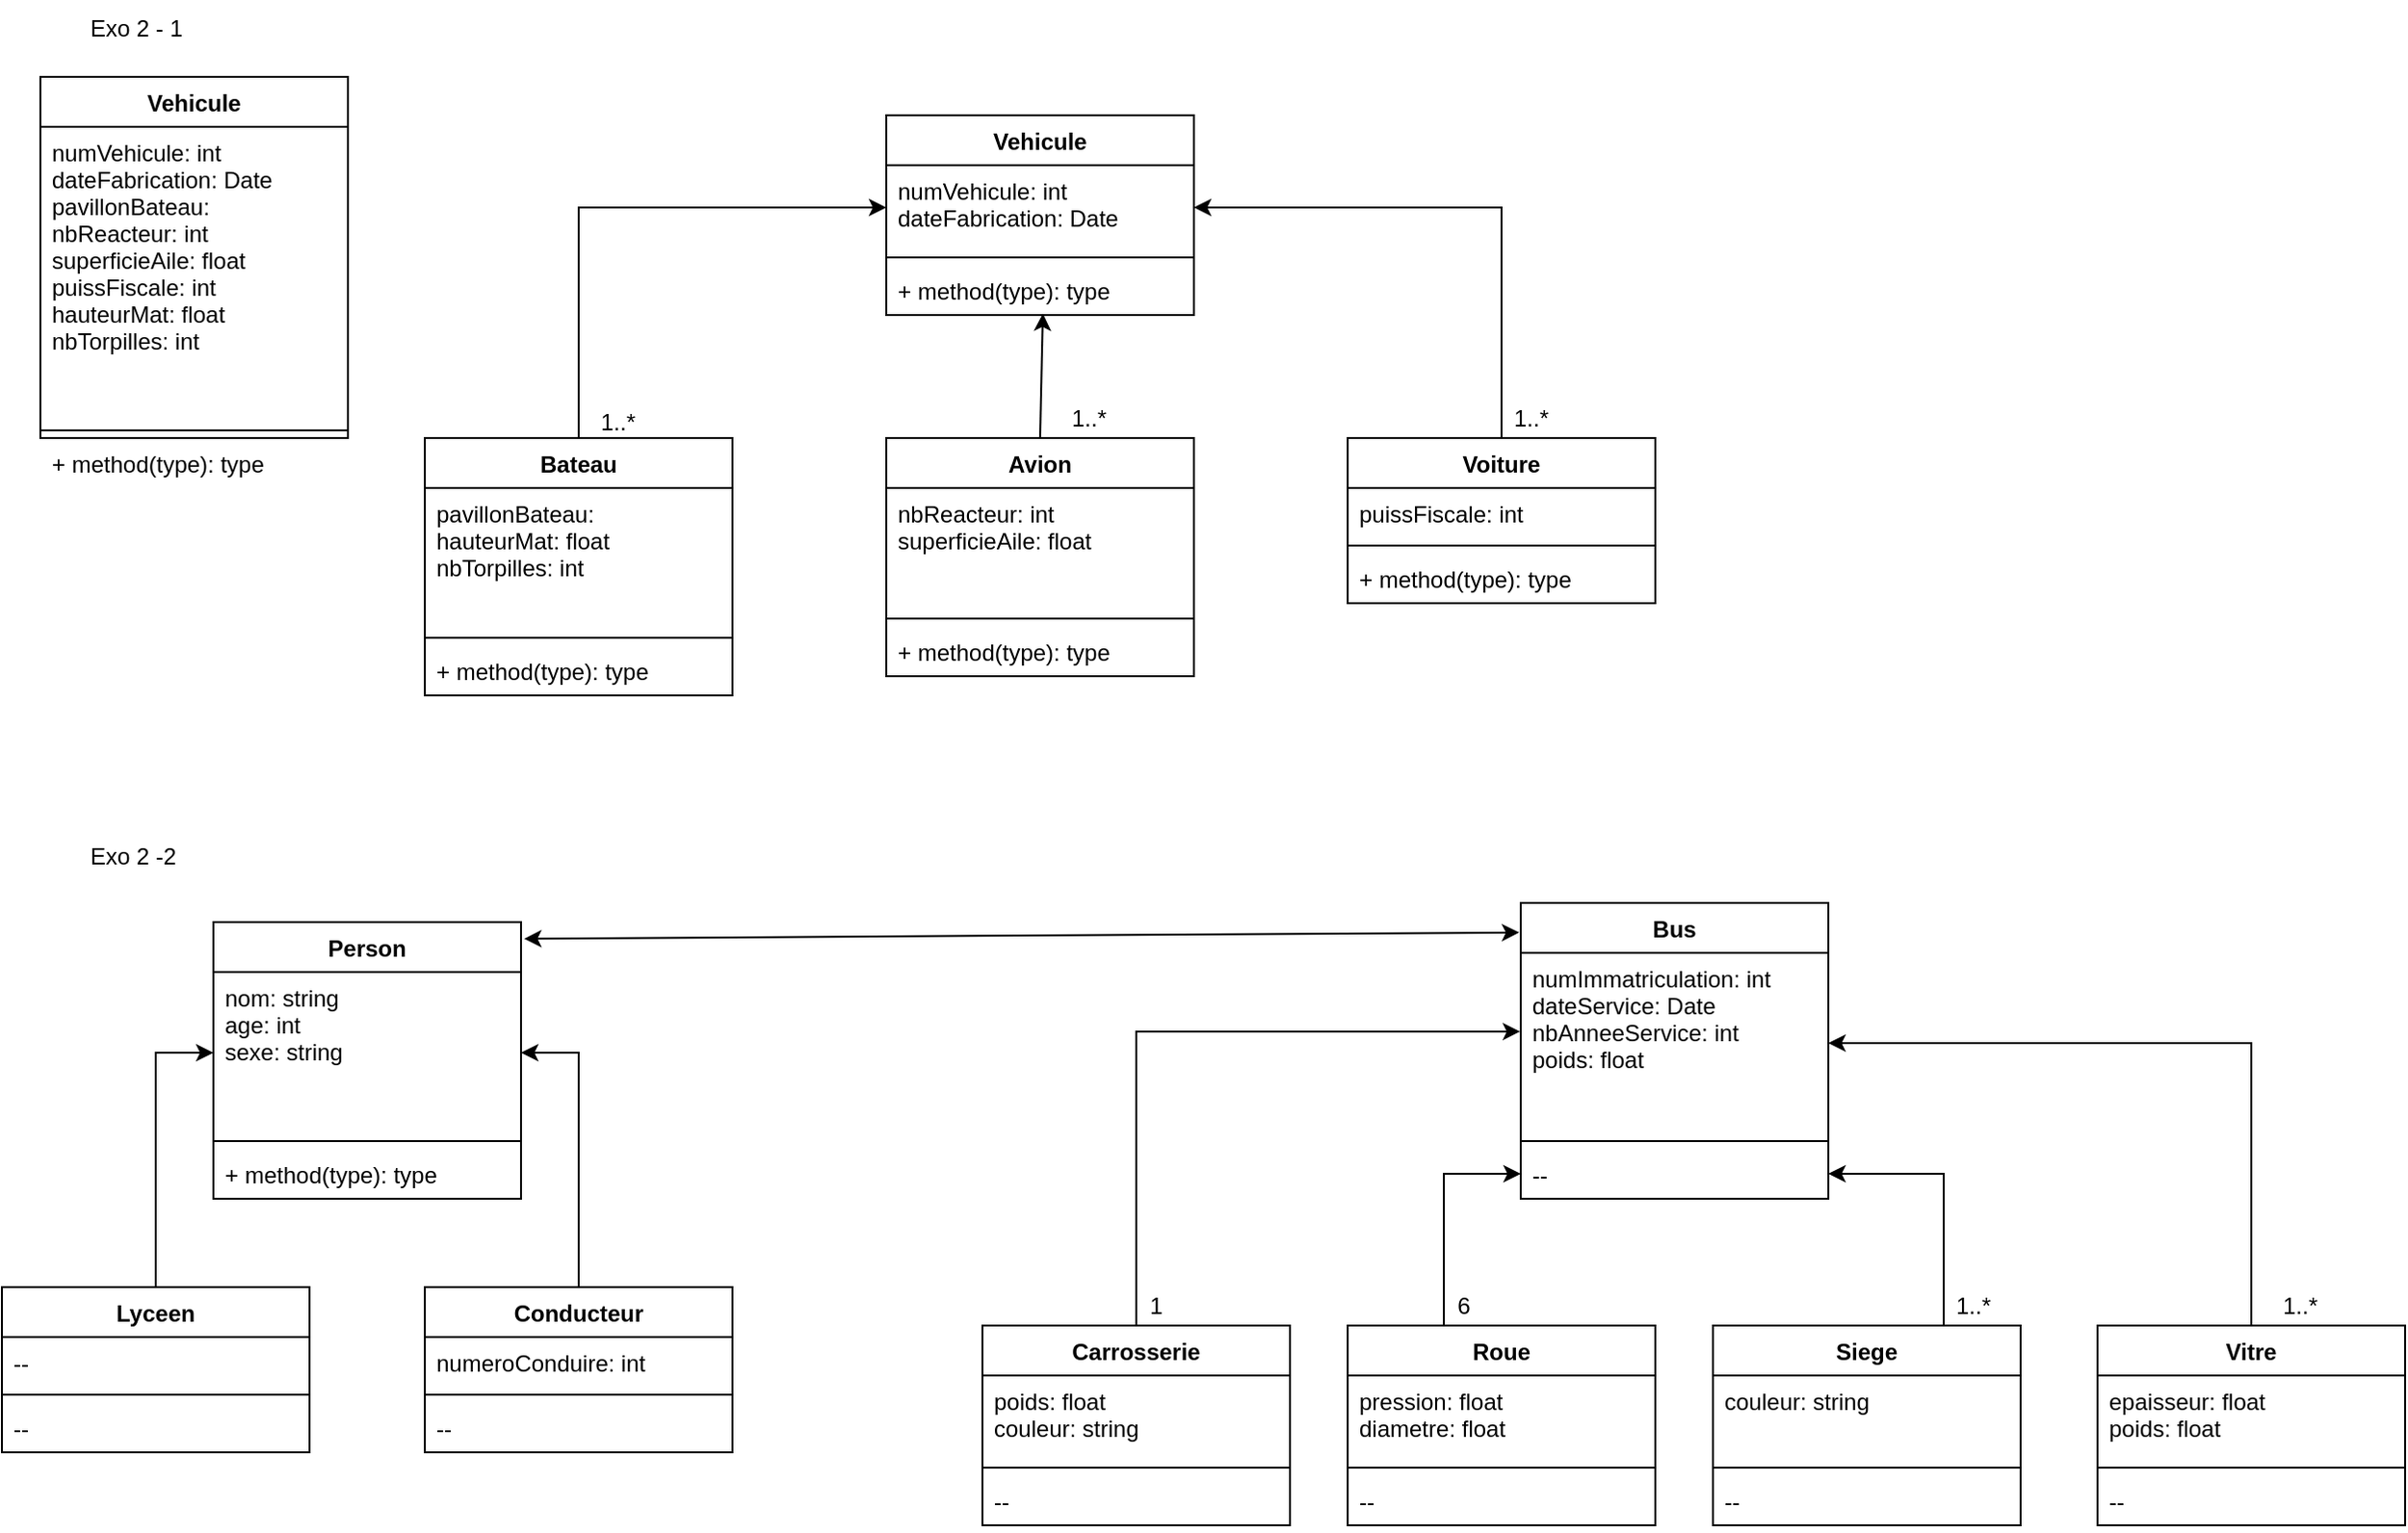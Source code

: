 <mxfile version="17.5.0" type="github">
  <diagram id="C5RBs43oDa-KdzZeNtuy" name="Page-1">
    <mxGraphModel dx="1305" dy="728" grid="1" gridSize="10" guides="1" tooltips="1" connect="1" arrows="1" fold="1" page="1" pageScale="1" pageWidth="827" pageHeight="1169" math="0" shadow="0">
      <root>
        <mxCell id="WIyWlLk6GJQsqaUBKTNV-0" />
        <mxCell id="WIyWlLk6GJQsqaUBKTNV-1" parent="WIyWlLk6GJQsqaUBKTNV-0" />
        <mxCell id="plbpPleqSkPfQmt5xCoE-272" value="Vehicule" style="swimlane;fontStyle=1;align=center;verticalAlign=top;childLayout=stackLayout;horizontal=1;startSize=26;horizontalStack=0;resizeParent=1;resizeParentMax=0;resizeLast=0;collapsible=1;marginBottom=0;" vertex="1" parent="WIyWlLk6GJQsqaUBKTNV-1">
          <mxGeometry x="20" y="80" width="160" height="188" as="geometry" />
        </mxCell>
        <mxCell id="plbpPleqSkPfQmt5xCoE-273" value="numVehicule: int&#xa;dateFabrication: Date&#xa;pavillonBateau:&#xa;nbReacteur: int&#xa;superficieAile: float&#xa;puissFiscale: int&#xa;hauteurMat: float&#xa;nbTorpilles: int&#xa;&#xa;" style="text;strokeColor=none;fillColor=none;align=left;verticalAlign=top;spacingLeft=4;spacingRight=4;overflow=hidden;rotatable=0;points=[[0,0.5],[1,0.5]];portConstraint=eastwest;" vertex="1" parent="plbpPleqSkPfQmt5xCoE-272">
          <mxGeometry y="26" width="160" height="154" as="geometry" />
        </mxCell>
        <mxCell id="plbpPleqSkPfQmt5xCoE-274" value="" style="line;strokeWidth=1;fillColor=none;align=left;verticalAlign=middle;spacingTop=-1;spacingLeft=3;spacingRight=3;rotatable=0;labelPosition=right;points=[];portConstraint=eastwest;" vertex="1" parent="plbpPleqSkPfQmt5xCoE-272">
          <mxGeometry y="180" width="160" height="8" as="geometry" />
        </mxCell>
        <mxCell id="plbpPleqSkPfQmt5xCoE-276" value="Vehicule" style="swimlane;fontStyle=1;align=center;verticalAlign=top;childLayout=stackLayout;horizontal=1;startSize=26;horizontalStack=0;resizeParent=1;resizeParentMax=0;resizeLast=0;collapsible=1;marginBottom=0;" vertex="1" parent="WIyWlLk6GJQsqaUBKTNV-1">
          <mxGeometry x="460" y="100" width="160" height="104" as="geometry" />
        </mxCell>
        <mxCell id="plbpPleqSkPfQmt5xCoE-277" value="numVehicule: int&#xa;dateFabrication: Date&#xa;" style="text;strokeColor=none;fillColor=none;align=left;verticalAlign=top;spacingLeft=4;spacingRight=4;overflow=hidden;rotatable=0;points=[[0,0.5],[1,0.5]];portConstraint=eastwest;" vertex="1" parent="plbpPleqSkPfQmt5xCoE-276">
          <mxGeometry y="26" width="160" height="44" as="geometry" />
        </mxCell>
        <mxCell id="plbpPleqSkPfQmt5xCoE-278" value="" style="line;strokeWidth=1;fillColor=none;align=left;verticalAlign=middle;spacingTop=-1;spacingLeft=3;spacingRight=3;rotatable=0;labelPosition=right;points=[];portConstraint=eastwest;" vertex="1" parent="plbpPleqSkPfQmt5xCoE-276">
          <mxGeometry y="70" width="160" height="8" as="geometry" />
        </mxCell>
        <mxCell id="plbpPleqSkPfQmt5xCoE-279" value="+ method(type): type" style="text;strokeColor=none;fillColor=none;align=left;verticalAlign=top;spacingLeft=4;spacingRight=4;overflow=hidden;rotatable=0;points=[[0,0.5],[1,0.5]];portConstraint=eastwest;" vertex="1" parent="plbpPleqSkPfQmt5xCoE-276">
          <mxGeometry y="78" width="160" height="26" as="geometry" />
        </mxCell>
        <mxCell id="plbpPleqSkPfQmt5xCoE-280" value="Bateau" style="swimlane;fontStyle=1;align=center;verticalAlign=top;childLayout=stackLayout;horizontal=1;startSize=26;horizontalStack=0;resizeParent=1;resizeParentMax=0;resizeLast=0;collapsible=1;marginBottom=0;" vertex="1" parent="WIyWlLk6GJQsqaUBKTNV-1">
          <mxGeometry x="220" y="268" width="160" height="134" as="geometry" />
        </mxCell>
        <mxCell id="plbpPleqSkPfQmt5xCoE-281" value="pavillonBateau:&#xa;hauteurMat: float&#xa;nbTorpilles: int&#xa; " style="text;strokeColor=none;fillColor=none;align=left;verticalAlign=top;spacingLeft=4;spacingRight=4;overflow=hidden;rotatable=0;points=[[0,0.5],[1,0.5]];portConstraint=eastwest;" vertex="1" parent="plbpPleqSkPfQmt5xCoE-280">
          <mxGeometry y="26" width="160" height="74" as="geometry" />
        </mxCell>
        <mxCell id="plbpPleqSkPfQmt5xCoE-282" value="" style="line;strokeWidth=1;fillColor=none;align=left;verticalAlign=middle;spacingTop=-1;spacingLeft=3;spacingRight=3;rotatable=0;labelPosition=right;points=[];portConstraint=eastwest;" vertex="1" parent="plbpPleqSkPfQmt5xCoE-280">
          <mxGeometry y="100" width="160" height="8" as="geometry" />
        </mxCell>
        <mxCell id="plbpPleqSkPfQmt5xCoE-283" value="+ method(type): type" style="text;strokeColor=none;fillColor=none;align=left;verticalAlign=top;spacingLeft=4;spacingRight=4;overflow=hidden;rotatable=0;points=[[0,0.5],[1,0.5]];portConstraint=eastwest;" vertex="1" parent="plbpPleqSkPfQmt5xCoE-280">
          <mxGeometry y="108" width="160" height="26" as="geometry" />
        </mxCell>
        <mxCell id="plbpPleqSkPfQmt5xCoE-284" value="Avion" style="swimlane;fontStyle=1;align=center;verticalAlign=top;childLayout=stackLayout;horizontal=1;startSize=26;horizontalStack=0;resizeParent=1;resizeParentMax=0;resizeLast=0;collapsible=1;marginBottom=0;" vertex="1" parent="WIyWlLk6GJQsqaUBKTNV-1">
          <mxGeometry x="460" y="268" width="160" height="124" as="geometry" />
        </mxCell>
        <mxCell id="plbpPleqSkPfQmt5xCoE-285" value="nbReacteur: int&#xa;superficieAile: float&#xa;" style="text;strokeColor=none;fillColor=none;align=left;verticalAlign=top;spacingLeft=4;spacingRight=4;overflow=hidden;rotatable=0;points=[[0,0.5],[1,0.5]];portConstraint=eastwest;" vertex="1" parent="plbpPleqSkPfQmt5xCoE-284">
          <mxGeometry y="26" width="160" height="64" as="geometry" />
        </mxCell>
        <mxCell id="plbpPleqSkPfQmt5xCoE-286" value="" style="line;strokeWidth=1;fillColor=none;align=left;verticalAlign=middle;spacingTop=-1;spacingLeft=3;spacingRight=3;rotatable=0;labelPosition=right;points=[];portConstraint=eastwest;" vertex="1" parent="plbpPleqSkPfQmt5xCoE-284">
          <mxGeometry y="90" width="160" height="8" as="geometry" />
        </mxCell>
        <mxCell id="plbpPleqSkPfQmt5xCoE-287" value="+ method(type): type" style="text;strokeColor=none;fillColor=none;align=left;verticalAlign=top;spacingLeft=4;spacingRight=4;overflow=hidden;rotatable=0;points=[[0,0.5],[1,0.5]];portConstraint=eastwest;" vertex="1" parent="plbpPleqSkPfQmt5xCoE-284">
          <mxGeometry y="98" width="160" height="26" as="geometry" />
        </mxCell>
        <mxCell id="plbpPleqSkPfQmt5xCoE-288" value="Voiture" style="swimlane;fontStyle=1;align=center;verticalAlign=top;childLayout=stackLayout;horizontal=1;startSize=26;horizontalStack=0;resizeParent=1;resizeParentMax=0;resizeLast=0;collapsible=1;marginBottom=0;" vertex="1" parent="WIyWlLk6GJQsqaUBKTNV-1">
          <mxGeometry x="700" y="268" width="160" height="86" as="geometry" />
        </mxCell>
        <mxCell id="plbpPleqSkPfQmt5xCoE-289" value="puissFiscale: int" style="text;strokeColor=none;fillColor=none;align=left;verticalAlign=top;spacingLeft=4;spacingRight=4;overflow=hidden;rotatable=0;points=[[0,0.5],[1,0.5]];portConstraint=eastwest;" vertex="1" parent="plbpPleqSkPfQmt5xCoE-288">
          <mxGeometry y="26" width="160" height="26" as="geometry" />
        </mxCell>
        <mxCell id="plbpPleqSkPfQmt5xCoE-290" value="" style="line;strokeWidth=1;fillColor=none;align=left;verticalAlign=middle;spacingTop=-1;spacingLeft=3;spacingRight=3;rotatable=0;labelPosition=right;points=[];portConstraint=eastwest;" vertex="1" parent="plbpPleqSkPfQmt5xCoE-288">
          <mxGeometry y="52" width="160" height="8" as="geometry" />
        </mxCell>
        <mxCell id="plbpPleqSkPfQmt5xCoE-291" value="+ method(type): type" style="text;strokeColor=none;fillColor=none;align=left;verticalAlign=top;spacingLeft=4;spacingRight=4;overflow=hidden;rotatable=0;points=[[0,0.5],[1,0.5]];portConstraint=eastwest;" vertex="1" parent="plbpPleqSkPfQmt5xCoE-288">
          <mxGeometry y="60" width="160" height="26" as="geometry" />
        </mxCell>
        <mxCell id="plbpPleqSkPfQmt5xCoE-292" value="" style="endArrow=classic;html=1;rounded=0;entryX=0.509;entryY=0.969;entryDx=0;entryDy=0;entryPerimeter=0;exitX=0.5;exitY=0;exitDx=0;exitDy=0;" edge="1" parent="WIyWlLk6GJQsqaUBKTNV-1" source="plbpPleqSkPfQmt5xCoE-284" target="plbpPleqSkPfQmt5xCoE-279">
          <mxGeometry width="50" height="50" relative="1" as="geometry">
            <mxPoint x="470" y="390" as="sourcePoint" />
            <mxPoint x="520" y="340" as="targetPoint" />
          </mxGeometry>
        </mxCell>
        <mxCell id="plbpPleqSkPfQmt5xCoE-293" value="" style="endArrow=classic;html=1;rounded=0;entryX=0;entryY=0.5;entryDx=0;entryDy=0;exitX=0.5;exitY=0;exitDx=0;exitDy=0;edgeStyle=orthogonalEdgeStyle;" edge="1" parent="WIyWlLk6GJQsqaUBKTNV-1" source="plbpPleqSkPfQmt5xCoE-280" target="plbpPleqSkPfQmt5xCoE-277">
          <mxGeometry width="50" height="50" relative="1" as="geometry">
            <mxPoint x="470" y="390" as="sourcePoint" />
            <mxPoint x="520" y="340" as="targetPoint" />
          </mxGeometry>
        </mxCell>
        <mxCell id="plbpPleqSkPfQmt5xCoE-294" value="" style="endArrow=classic;html=1;rounded=0;exitX=0.5;exitY=0;exitDx=0;exitDy=0;entryX=1;entryY=0.5;entryDx=0;entryDy=0;edgeStyle=orthogonalEdgeStyle;" edge="1" parent="WIyWlLk6GJQsqaUBKTNV-1" source="plbpPleqSkPfQmt5xCoE-288" target="plbpPleqSkPfQmt5xCoE-277">
          <mxGeometry width="50" height="50" relative="1" as="geometry">
            <mxPoint x="470" y="390" as="sourcePoint" />
            <mxPoint x="690" y="170" as="targetPoint" />
          </mxGeometry>
        </mxCell>
        <mxCell id="plbpPleqSkPfQmt5xCoE-275" value="+ method(type): type" style="text;strokeColor=none;fillColor=none;align=left;verticalAlign=top;spacingLeft=4;spacingRight=4;overflow=hidden;rotatable=0;points=[[0,0.5],[1,0.5]];portConstraint=eastwest;" vertex="1" parent="WIyWlLk6GJQsqaUBKTNV-1">
          <mxGeometry x="20" y="268" width="160" height="26" as="geometry" />
        </mxCell>
        <mxCell id="plbpPleqSkPfQmt5xCoE-295" value="Exo 2 - 1" style="text;html=1;strokeColor=none;fillColor=none;align=center;verticalAlign=middle;whiteSpace=wrap;rounded=0;" vertex="1" parent="WIyWlLk6GJQsqaUBKTNV-1">
          <mxGeometry x="40" y="40" width="60" height="30" as="geometry" />
        </mxCell>
        <mxCell id="plbpPleqSkPfQmt5xCoE-296" value="1..*" style="text;html=1;align=center;verticalAlign=middle;resizable=0;points=[];autosize=1;strokeColor=none;fillColor=none;" vertex="1" parent="WIyWlLk6GJQsqaUBKTNV-1">
          <mxGeometry x="305" y="250" width="30" height="20" as="geometry" />
        </mxCell>
        <mxCell id="plbpPleqSkPfQmt5xCoE-297" value="1..*" style="text;html=1;align=center;verticalAlign=middle;resizable=0;points=[];autosize=1;strokeColor=none;fillColor=none;" vertex="1" parent="WIyWlLk6GJQsqaUBKTNV-1">
          <mxGeometry x="550" y="248" width="30" height="20" as="geometry" />
        </mxCell>
        <mxCell id="plbpPleqSkPfQmt5xCoE-298" value="1..*" style="text;html=1;align=center;verticalAlign=middle;resizable=0;points=[];autosize=1;strokeColor=none;fillColor=none;" vertex="1" parent="WIyWlLk6GJQsqaUBKTNV-1">
          <mxGeometry x="780" y="248" width="30" height="20" as="geometry" />
        </mxCell>
        <mxCell id="plbpPleqSkPfQmt5xCoE-299" value="Exo 2 -2" style="text;strokeColor=none;fillColor=none;align=left;verticalAlign=middle;spacingLeft=4;spacingRight=4;overflow=hidden;points=[[0,0.5],[1,0.5]];portConstraint=eastwest;rotatable=0;" vertex="1" parent="WIyWlLk6GJQsqaUBKTNV-1">
          <mxGeometry x="40" y="470" width="80" height="30" as="geometry" />
        </mxCell>
        <mxCell id="plbpPleqSkPfQmt5xCoE-300" value="Person" style="swimlane;fontStyle=1;align=center;verticalAlign=top;childLayout=stackLayout;horizontal=1;startSize=26;horizontalStack=0;resizeParent=1;resizeParentMax=0;resizeLast=0;collapsible=1;marginBottom=0;" vertex="1" parent="WIyWlLk6GJQsqaUBKTNV-1">
          <mxGeometry x="110" y="520" width="160" height="144" as="geometry" />
        </mxCell>
        <mxCell id="plbpPleqSkPfQmt5xCoE-301" value="nom: string&#xa;age: int&#xa;sexe: string&#xa;" style="text;strokeColor=none;fillColor=none;align=left;verticalAlign=top;spacingLeft=4;spacingRight=4;overflow=hidden;rotatable=0;points=[[0,0.5],[1,0.5]];portConstraint=eastwest;" vertex="1" parent="plbpPleqSkPfQmt5xCoE-300">
          <mxGeometry y="26" width="160" height="84" as="geometry" />
        </mxCell>
        <mxCell id="plbpPleqSkPfQmt5xCoE-302" value="" style="line;strokeWidth=1;fillColor=none;align=left;verticalAlign=middle;spacingTop=-1;spacingLeft=3;spacingRight=3;rotatable=0;labelPosition=right;points=[];portConstraint=eastwest;" vertex="1" parent="plbpPleqSkPfQmt5xCoE-300">
          <mxGeometry y="110" width="160" height="8" as="geometry" />
        </mxCell>
        <mxCell id="plbpPleqSkPfQmt5xCoE-303" value="+ method(type): type" style="text;strokeColor=none;fillColor=none;align=left;verticalAlign=top;spacingLeft=4;spacingRight=4;overflow=hidden;rotatable=0;points=[[0,0.5],[1,0.5]];portConstraint=eastwest;" vertex="1" parent="plbpPleqSkPfQmt5xCoE-300">
          <mxGeometry y="118" width="160" height="26" as="geometry" />
        </mxCell>
        <mxCell id="plbpPleqSkPfQmt5xCoE-304" value="Lyceen" style="swimlane;fontStyle=1;align=center;verticalAlign=top;childLayout=stackLayout;horizontal=1;startSize=26;horizontalStack=0;resizeParent=1;resizeParentMax=0;resizeLast=0;collapsible=1;marginBottom=0;" vertex="1" parent="WIyWlLk6GJQsqaUBKTNV-1">
          <mxGeometry y="710" width="160" height="86" as="geometry" />
        </mxCell>
        <mxCell id="plbpPleqSkPfQmt5xCoE-305" value="--" style="text;strokeColor=none;fillColor=none;align=left;verticalAlign=top;spacingLeft=4;spacingRight=4;overflow=hidden;rotatable=0;points=[[0,0.5],[1,0.5]];portConstraint=eastwest;" vertex="1" parent="plbpPleqSkPfQmt5xCoE-304">
          <mxGeometry y="26" width="160" height="26" as="geometry" />
        </mxCell>
        <mxCell id="plbpPleqSkPfQmt5xCoE-306" value="" style="line;strokeWidth=1;fillColor=none;align=left;verticalAlign=middle;spacingTop=-1;spacingLeft=3;spacingRight=3;rotatable=0;labelPosition=right;points=[];portConstraint=eastwest;" vertex="1" parent="plbpPleqSkPfQmt5xCoE-304">
          <mxGeometry y="52" width="160" height="8" as="geometry" />
        </mxCell>
        <mxCell id="plbpPleqSkPfQmt5xCoE-307" value="--" style="text;strokeColor=none;fillColor=none;align=left;verticalAlign=top;spacingLeft=4;spacingRight=4;overflow=hidden;rotatable=0;points=[[0,0.5],[1,0.5]];portConstraint=eastwest;" vertex="1" parent="plbpPleqSkPfQmt5xCoE-304">
          <mxGeometry y="60" width="160" height="26" as="geometry" />
        </mxCell>
        <mxCell id="plbpPleqSkPfQmt5xCoE-308" value="Conducteur" style="swimlane;fontStyle=1;align=center;verticalAlign=top;childLayout=stackLayout;horizontal=1;startSize=26;horizontalStack=0;resizeParent=1;resizeParentMax=0;resizeLast=0;collapsible=1;marginBottom=0;" vertex="1" parent="WIyWlLk6GJQsqaUBKTNV-1">
          <mxGeometry x="220" y="710" width="160" height="86" as="geometry" />
        </mxCell>
        <mxCell id="plbpPleqSkPfQmt5xCoE-309" value="numeroConduire: int" style="text;strokeColor=none;fillColor=none;align=left;verticalAlign=top;spacingLeft=4;spacingRight=4;overflow=hidden;rotatable=0;points=[[0,0.5],[1,0.5]];portConstraint=eastwest;" vertex="1" parent="plbpPleqSkPfQmt5xCoE-308">
          <mxGeometry y="26" width="160" height="26" as="geometry" />
        </mxCell>
        <mxCell id="plbpPleqSkPfQmt5xCoE-310" value="" style="line;strokeWidth=1;fillColor=none;align=left;verticalAlign=middle;spacingTop=-1;spacingLeft=3;spacingRight=3;rotatable=0;labelPosition=right;points=[];portConstraint=eastwest;" vertex="1" parent="plbpPleqSkPfQmt5xCoE-308">
          <mxGeometry y="52" width="160" height="8" as="geometry" />
        </mxCell>
        <mxCell id="plbpPleqSkPfQmt5xCoE-311" value="--" style="text;strokeColor=none;fillColor=none;align=left;verticalAlign=top;spacingLeft=4;spacingRight=4;overflow=hidden;rotatable=0;points=[[0,0.5],[1,0.5]];portConstraint=eastwest;" vertex="1" parent="plbpPleqSkPfQmt5xCoE-308">
          <mxGeometry y="60" width="160" height="26" as="geometry" />
        </mxCell>
        <mxCell id="plbpPleqSkPfQmt5xCoE-312" value="" style="endArrow=classic;html=1;rounded=0;entryX=1;entryY=0.5;entryDx=0;entryDy=0;exitX=0.5;exitY=0;exitDx=0;exitDy=0;edgeStyle=orthogonalEdgeStyle;" edge="1" parent="WIyWlLk6GJQsqaUBKTNV-1" source="plbpPleqSkPfQmt5xCoE-308" target="plbpPleqSkPfQmt5xCoE-301">
          <mxGeometry width="50" height="50" relative="1" as="geometry">
            <mxPoint x="470" y="710" as="sourcePoint" />
            <mxPoint x="520" y="660" as="targetPoint" />
          </mxGeometry>
        </mxCell>
        <mxCell id="plbpPleqSkPfQmt5xCoE-313" value="" style="endArrow=classic;html=1;rounded=0;entryX=0;entryY=0.5;entryDx=0;entryDy=0;exitX=0.5;exitY=0;exitDx=0;exitDy=0;edgeStyle=orthogonalEdgeStyle;" edge="1" parent="WIyWlLk6GJQsqaUBKTNV-1" source="plbpPleqSkPfQmt5xCoE-304" target="plbpPleqSkPfQmt5xCoE-301">
          <mxGeometry width="50" height="50" relative="1" as="geometry">
            <mxPoint x="470" y="710" as="sourcePoint" />
            <mxPoint x="520" y="660" as="targetPoint" />
          </mxGeometry>
        </mxCell>
        <mxCell id="plbpPleqSkPfQmt5xCoE-314" value="Bus" style="swimlane;fontStyle=1;align=center;verticalAlign=top;childLayout=stackLayout;horizontal=1;startSize=26;horizontalStack=0;resizeParent=1;resizeParentMax=0;resizeLast=0;collapsible=1;marginBottom=0;" vertex="1" parent="WIyWlLk6GJQsqaUBKTNV-1">
          <mxGeometry x="790" y="510" width="160" height="154" as="geometry" />
        </mxCell>
        <mxCell id="plbpPleqSkPfQmt5xCoE-315" value="numImmatriculation: int&#xa;dateService: Date&#xa;nbAnneeService: int&#xa;poids: float&#xa;" style="text;strokeColor=none;fillColor=none;align=left;verticalAlign=top;spacingLeft=4;spacingRight=4;overflow=hidden;rotatable=0;points=[[0,0.5],[1,0.5]];portConstraint=eastwest;" vertex="1" parent="plbpPleqSkPfQmt5xCoE-314">
          <mxGeometry y="26" width="160" height="94" as="geometry" />
        </mxCell>
        <mxCell id="plbpPleqSkPfQmt5xCoE-316" value="" style="line;strokeWidth=1;fillColor=none;align=left;verticalAlign=middle;spacingTop=-1;spacingLeft=3;spacingRight=3;rotatable=0;labelPosition=right;points=[];portConstraint=eastwest;" vertex="1" parent="plbpPleqSkPfQmt5xCoE-314">
          <mxGeometry y="120" width="160" height="8" as="geometry" />
        </mxCell>
        <mxCell id="plbpPleqSkPfQmt5xCoE-317" value="--" style="text;strokeColor=none;fillColor=none;align=left;verticalAlign=top;spacingLeft=4;spacingRight=4;overflow=hidden;rotatable=0;points=[[0,0.5],[1,0.5]];portConstraint=eastwest;" vertex="1" parent="plbpPleqSkPfQmt5xCoE-314">
          <mxGeometry y="128" width="160" height="26" as="geometry" />
        </mxCell>
        <mxCell id="plbpPleqSkPfQmt5xCoE-318" value="Carrosserie" style="swimlane;fontStyle=1;align=center;verticalAlign=top;childLayout=stackLayout;horizontal=1;startSize=26;horizontalStack=0;resizeParent=1;resizeParentMax=0;resizeLast=0;collapsible=1;marginBottom=0;" vertex="1" parent="WIyWlLk6GJQsqaUBKTNV-1">
          <mxGeometry x="510" y="730" width="160" height="104" as="geometry" />
        </mxCell>
        <mxCell id="plbpPleqSkPfQmt5xCoE-319" value="poids: float&#xa;couleur: string&#xa;" style="text;strokeColor=none;fillColor=none;align=left;verticalAlign=top;spacingLeft=4;spacingRight=4;overflow=hidden;rotatable=0;points=[[0,0.5],[1,0.5]];portConstraint=eastwest;" vertex="1" parent="plbpPleqSkPfQmt5xCoE-318">
          <mxGeometry y="26" width="160" height="44" as="geometry" />
        </mxCell>
        <mxCell id="plbpPleqSkPfQmt5xCoE-320" value="" style="line;strokeWidth=1;fillColor=none;align=left;verticalAlign=middle;spacingTop=-1;spacingLeft=3;spacingRight=3;rotatable=0;labelPosition=right;points=[];portConstraint=eastwest;" vertex="1" parent="plbpPleqSkPfQmt5xCoE-318">
          <mxGeometry y="70" width="160" height="8" as="geometry" />
        </mxCell>
        <mxCell id="plbpPleqSkPfQmt5xCoE-321" value="--" style="text;strokeColor=none;fillColor=none;align=left;verticalAlign=top;spacingLeft=4;spacingRight=4;overflow=hidden;rotatable=0;points=[[0,0.5],[1,0.5]];portConstraint=eastwest;" vertex="1" parent="plbpPleqSkPfQmt5xCoE-318">
          <mxGeometry y="78" width="160" height="26" as="geometry" />
        </mxCell>
        <mxCell id="plbpPleqSkPfQmt5xCoE-322" value="" style="endArrow=classic;html=1;rounded=0;entryX=-0.002;entryY=0.436;entryDx=0;entryDy=0;entryPerimeter=0;exitX=0.5;exitY=0;exitDx=0;exitDy=0;edgeStyle=orthogonalEdgeStyle;" edge="1" parent="WIyWlLk6GJQsqaUBKTNV-1" source="plbpPleqSkPfQmt5xCoE-318" target="plbpPleqSkPfQmt5xCoE-315">
          <mxGeometry width="50" height="50" relative="1" as="geometry">
            <mxPoint x="650" y="710" as="sourcePoint" />
            <mxPoint x="700" y="660" as="targetPoint" />
          </mxGeometry>
        </mxCell>
        <mxCell id="plbpPleqSkPfQmt5xCoE-327" value="Roue" style="swimlane;fontStyle=1;align=center;verticalAlign=top;childLayout=stackLayout;horizontal=1;startSize=26;horizontalStack=0;resizeParent=1;resizeParentMax=0;resizeLast=0;collapsible=1;marginBottom=0;" vertex="1" parent="WIyWlLk6GJQsqaUBKTNV-1">
          <mxGeometry x="700" y="730" width="160" height="104" as="geometry" />
        </mxCell>
        <mxCell id="plbpPleqSkPfQmt5xCoE-328" value="pression: float&#xa;diametre: float&#xa;" style="text;strokeColor=none;fillColor=none;align=left;verticalAlign=top;spacingLeft=4;spacingRight=4;overflow=hidden;rotatable=0;points=[[0,0.5],[1,0.5]];portConstraint=eastwest;" vertex="1" parent="plbpPleqSkPfQmt5xCoE-327">
          <mxGeometry y="26" width="160" height="44" as="geometry" />
        </mxCell>
        <mxCell id="plbpPleqSkPfQmt5xCoE-329" value="" style="line;strokeWidth=1;fillColor=none;align=left;verticalAlign=middle;spacingTop=-1;spacingLeft=3;spacingRight=3;rotatable=0;labelPosition=right;points=[];portConstraint=eastwest;" vertex="1" parent="plbpPleqSkPfQmt5xCoE-327">
          <mxGeometry y="70" width="160" height="8" as="geometry" />
        </mxCell>
        <mxCell id="plbpPleqSkPfQmt5xCoE-330" value="--" style="text;strokeColor=none;fillColor=none;align=left;verticalAlign=top;spacingLeft=4;spacingRight=4;overflow=hidden;rotatable=0;points=[[0,0.5],[1,0.5]];portConstraint=eastwest;" vertex="1" parent="plbpPleqSkPfQmt5xCoE-327">
          <mxGeometry y="78" width="160" height="26" as="geometry" />
        </mxCell>
        <mxCell id="plbpPleqSkPfQmt5xCoE-331" value="Siege" style="swimlane;fontStyle=1;align=center;verticalAlign=top;childLayout=stackLayout;horizontal=1;startSize=26;horizontalStack=0;resizeParent=1;resizeParentMax=0;resizeLast=0;collapsible=1;marginBottom=0;" vertex="1" parent="WIyWlLk6GJQsqaUBKTNV-1">
          <mxGeometry x="890" y="730" width="160" height="104" as="geometry" />
        </mxCell>
        <mxCell id="plbpPleqSkPfQmt5xCoE-332" value="couleur: string" style="text;strokeColor=none;fillColor=none;align=left;verticalAlign=top;spacingLeft=4;spacingRight=4;overflow=hidden;rotatable=0;points=[[0,0.5],[1,0.5]];portConstraint=eastwest;" vertex="1" parent="plbpPleqSkPfQmt5xCoE-331">
          <mxGeometry y="26" width="160" height="44" as="geometry" />
        </mxCell>
        <mxCell id="plbpPleqSkPfQmt5xCoE-333" value="" style="line;strokeWidth=1;fillColor=none;align=left;verticalAlign=middle;spacingTop=-1;spacingLeft=3;spacingRight=3;rotatable=0;labelPosition=right;points=[];portConstraint=eastwest;" vertex="1" parent="plbpPleqSkPfQmt5xCoE-331">
          <mxGeometry y="70" width="160" height="8" as="geometry" />
        </mxCell>
        <mxCell id="plbpPleqSkPfQmt5xCoE-334" value="--" style="text;strokeColor=none;fillColor=none;align=left;verticalAlign=top;spacingLeft=4;spacingRight=4;overflow=hidden;rotatable=0;points=[[0,0.5],[1,0.5]];portConstraint=eastwest;" vertex="1" parent="plbpPleqSkPfQmt5xCoE-331">
          <mxGeometry y="78" width="160" height="26" as="geometry" />
        </mxCell>
        <mxCell id="plbpPleqSkPfQmt5xCoE-335" value="Vitre" style="swimlane;fontStyle=1;align=center;verticalAlign=top;childLayout=stackLayout;horizontal=1;startSize=26;horizontalStack=0;resizeParent=1;resizeParentMax=0;resizeLast=0;collapsible=1;marginBottom=0;" vertex="1" parent="WIyWlLk6GJQsqaUBKTNV-1">
          <mxGeometry x="1090" y="730" width="160" height="104" as="geometry" />
        </mxCell>
        <mxCell id="plbpPleqSkPfQmt5xCoE-336" value="epaisseur: float&#xa;poids: float&#xa;" style="text;strokeColor=none;fillColor=none;align=left;verticalAlign=top;spacingLeft=4;spacingRight=4;overflow=hidden;rotatable=0;points=[[0,0.5],[1,0.5]];portConstraint=eastwest;" vertex="1" parent="plbpPleqSkPfQmt5xCoE-335">
          <mxGeometry y="26" width="160" height="44" as="geometry" />
        </mxCell>
        <mxCell id="plbpPleqSkPfQmt5xCoE-337" value="" style="line;strokeWidth=1;fillColor=none;align=left;verticalAlign=middle;spacingTop=-1;spacingLeft=3;spacingRight=3;rotatable=0;labelPosition=right;points=[];portConstraint=eastwest;" vertex="1" parent="plbpPleqSkPfQmt5xCoE-335">
          <mxGeometry y="70" width="160" height="8" as="geometry" />
        </mxCell>
        <mxCell id="plbpPleqSkPfQmt5xCoE-338" value="--" style="text;strokeColor=none;fillColor=none;align=left;verticalAlign=top;spacingLeft=4;spacingRight=4;overflow=hidden;rotatable=0;points=[[0,0.5],[1,0.5]];portConstraint=eastwest;" vertex="1" parent="plbpPleqSkPfQmt5xCoE-335">
          <mxGeometry y="78" width="160" height="26" as="geometry" />
        </mxCell>
        <mxCell id="plbpPleqSkPfQmt5xCoE-339" value="" style="endArrow=classic;html=1;rounded=0;exitX=0.5;exitY=0;exitDx=0;exitDy=0;edgeStyle=orthogonalEdgeStyle;" edge="1" parent="WIyWlLk6GJQsqaUBKTNV-1" source="plbpPleqSkPfQmt5xCoE-327" target="plbpPleqSkPfQmt5xCoE-317">
          <mxGeometry width="50" height="50" relative="1" as="geometry">
            <mxPoint x="710" y="720" as="sourcePoint" />
            <mxPoint x="760" y="670" as="targetPoint" />
            <Array as="points">
              <mxPoint x="750" y="730" />
              <mxPoint x="750" y="651" />
            </Array>
          </mxGeometry>
        </mxCell>
        <mxCell id="plbpPleqSkPfQmt5xCoE-340" value="" style="endArrow=classic;html=1;rounded=0;exitX=0.75;exitY=0;exitDx=0;exitDy=0;entryX=1;entryY=0.5;entryDx=0;entryDy=0;edgeStyle=orthogonalEdgeStyle;" edge="1" parent="WIyWlLk6GJQsqaUBKTNV-1" source="plbpPleqSkPfQmt5xCoE-331" target="plbpPleqSkPfQmt5xCoE-317">
          <mxGeometry width="50" height="50" relative="1" as="geometry">
            <mxPoint x="990" y="710" as="sourcePoint" />
            <mxPoint x="1040" y="660" as="targetPoint" />
          </mxGeometry>
        </mxCell>
        <mxCell id="plbpPleqSkPfQmt5xCoE-341" value="" style="endArrow=classic;html=1;rounded=0;exitX=0.5;exitY=0;exitDx=0;exitDy=0;entryX=1;entryY=0.5;entryDx=0;entryDy=0;edgeStyle=orthogonalEdgeStyle;" edge="1" parent="WIyWlLk6GJQsqaUBKTNV-1" source="plbpPleqSkPfQmt5xCoE-335" target="plbpPleqSkPfQmt5xCoE-315">
          <mxGeometry width="50" height="50" relative="1" as="geometry">
            <mxPoint x="1140" y="700" as="sourcePoint" />
            <mxPoint x="1190" y="650" as="targetPoint" />
          </mxGeometry>
        </mxCell>
        <mxCell id="plbpPleqSkPfQmt5xCoE-342" value="1" style="text;html=1;align=center;verticalAlign=middle;resizable=0;points=[];autosize=1;strokeColor=none;fillColor=none;" vertex="1" parent="WIyWlLk6GJQsqaUBKTNV-1">
          <mxGeometry x="590" y="710" width="20" height="20" as="geometry" />
        </mxCell>
        <mxCell id="plbpPleqSkPfQmt5xCoE-343" value="6" style="text;html=1;align=center;verticalAlign=middle;resizable=0;points=[];autosize=1;strokeColor=none;fillColor=none;" vertex="1" parent="WIyWlLk6GJQsqaUBKTNV-1">
          <mxGeometry x="750" y="710" width="20" height="20" as="geometry" />
        </mxCell>
        <mxCell id="plbpPleqSkPfQmt5xCoE-344" value="1..*" style="text;html=1;align=center;verticalAlign=middle;resizable=0;points=[];autosize=1;strokeColor=none;fillColor=none;" vertex="1" parent="WIyWlLk6GJQsqaUBKTNV-1">
          <mxGeometry x="1010" y="710" width="30" height="20" as="geometry" />
        </mxCell>
        <mxCell id="plbpPleqSkPfQmt5xCoE-345" value="1..*" style="text;html=1;align=center;verticalAlign=middle;resizable=0;points=[];autosize=1;strokeColor=none;fillColor=none;" vertex="1" parent="WIyWlLk6GJQsqaUBKTNV-1">
          <mxGeometry x="1180" y="710" width="30" height="20" as="geometry" />
        </mxCell>
        <mxCell id="plbpPleqSkPfQmt5xCoE-346" value="" style="endArrow=classic;startArrow=classic;html=1;rounded=0;exitX=1.01;exitY=0.06;exitDx=0;exitDy=0;exitPerimeter=0;entryX=-0.005;entryY=0.1;entryDx=0;entryDy=0;entryPerimeter=0;" edge="1" parent="WIyWlLk6GJQsqaUBKTNV-1" source="plbpPleqSkPfQmt5xCoE-300" target="plbpPleqSkPfQmt5xCoE-314">
          <mxGeometry width="50" height="50" relative="1" as="geometry">
            <mxPoint x="440" y="580" as="sourcePoint" />
            <mxPoint x="490" y="530" as="targetPoint" />
          </mxGeometry>
        </mxCell>
      </root>
    </mxGraphModel>
  </diagram>
</mxfile>
